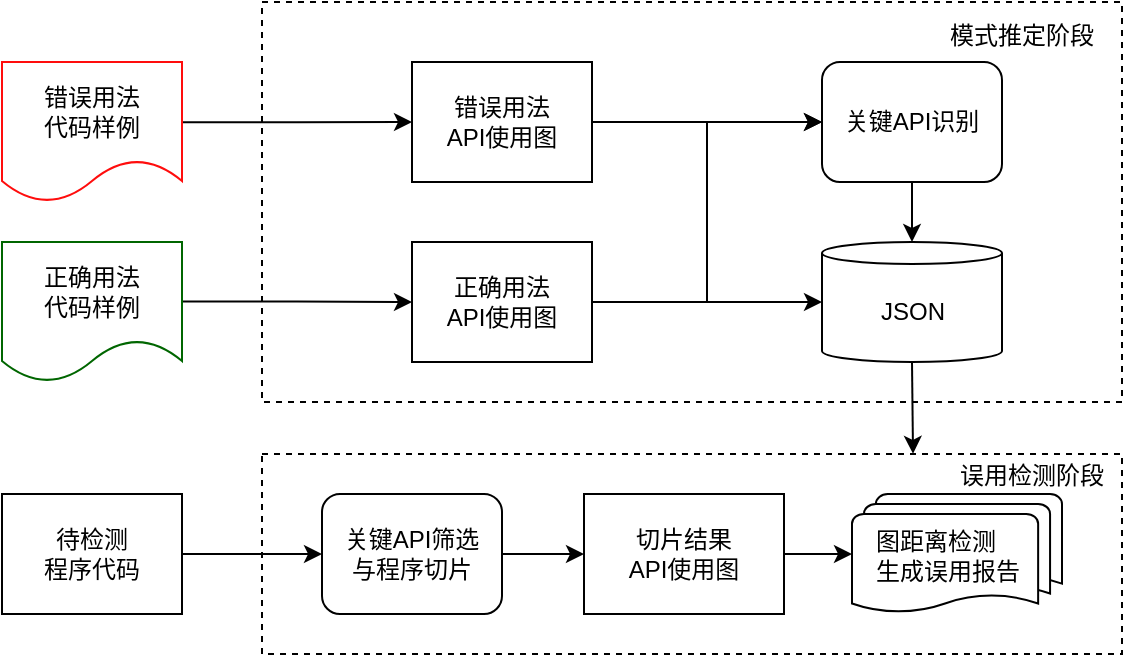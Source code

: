 <mxfile version="22.1.18" type="github">
  <diagram name="第 1 页" id="BHTW1L4lhSjuZmLHNevs">
    <mxGraphModel dx="1024" dy="561" grid="1" gridSize="10" guides="1" tooltips="1" connect="1" arrows="1" fold="1" page="1" pageScale="1" pageWidth="827" pageHeight="1169" math="0" shadow="0">
      <root>
        <mxCell id="0" />
        <mxCell id="1" parent="0" />
        <mxCell id="PbvFx5e7q9G6nNPMSu9I-27" value="" style="rounded=0;whiteSpace=wrap;html=1;dashed=1;fillColor=none;" vertex="1" parent="1">
          <mxGeometry x="240" y="160" width="430" height="200" as="geometry" />
        </mxCell>
        <mxCell id="PbvFx5e7q9G6nNPMSu9I-9" value="" style="edgeStyle=orthogonalEdgeStyle;rounded=0;orthogonalLoop=1;jettySize=auto;html=1;exitX=0.999;exitY=0.425;exitDx=0;exitDy=0;exitPerimeter=0;" edge="1" parent="1" source="PbvFx5e7q9G6nNPMSu9I-2" target="PbvFx5e7q9G6nNPMSu9I-8">
          <mxGeometry relative="1" as="geometry" />
        </mxCell>
        <mxCell id="PbvFx5e7q9G6nNPMSu9I-2" value="正确用法&lt;br&gt;代码样例" style="shape=document;whiteSpace=wrap;html=1;boundedLbl=1;strokeColor=#006600;" vertex="1" parent="1">
          <mxGeometry x="110" y="280" width="90" height="70" as="geometry" />
        </mxCell>
        <mxCell id="PbvFx5e7q9G6nNPMSu9I-17" style="edgeStyle=orthogonalEdgeStyle;rounded=0;orthogonalLoop=1;jettySize=auto;html=1;exitX=1;exitY=0.5;exitDx=0;exitDy=0;entryX=0;entryY=0.5;entryDx=0;entryDy=0;" edge="1" parent="1" source="PbvFx5e7q9G6nNPMSu9I-8" target="PbvFx5e7q9G6nNPMSu9I-13">
          <mxGeometry relative="1" as="geometry" />
        </mxCell>
        <mxCell id="PbvFx5e7q9G6nNPMSu9I-24" style="edgeStyle=orthogonalEdgeStyle;rounded=0;orthogonalLoop=1;jettySize=auto;html=1;" edge="1" parent="1" source="PbvFx5e7q9G6nNPMSu9I-8" target="PbvFx5e7q9G6nNPMSu9I-21">
          <mxGeometry relative="1" as="geometry" />
        </mxCell>
        <mxCell id="PbvFx5e7q9G6nNPMSu9I-8" value="正确用法&lt;br&gt;API使用图" style="whiteSpace=wrap;html=1;" vertex="1" parent="1">
          <mxGeometry x="315" y="280" width="90" height="60" as="geometry" />
        </mxCell>
        <mxCell id="PbvFx5e7q9G6nNPMSu9I-10" value="" style="edgeStyle=orthogonalEdgeStyle;rounded=0;orthogonalLoop=1;jettySize=auto;html=1;exitX=0.993;exitY=0.43;exitDx=0;exitDy=0;exitPerimeter=0;" edge="1" parent="1" source="PbvFx5e7q9G6nNPMSu9I-11" target="PbvFx5e7q9G6nNPMSu9I-12">
          <mxGeometry relative="1" as="geometry" />
        </mxCell>
        <mxCell id="PbvFx5e7q9G6nNPMSu9I-11" value="错误用法&lt;br&gt;代码样例" style="shape=document;whiteSpace=wrap;html=1;boundedLbl=1;strokeColor=#FF0D0D;" vertex="1" parent="1">
          <mxGeometry x="110" y="190" width="90" height="70" as="geometry" />
        </mxCell>
        <mxCell id="PbvFx5e7q9G6nNPMSu9I-14" style="edgeStyle=orthogonalEdgeStyle;rounded=0;orthogonalLoop=1;jettySize=auto;html=1;" edge="1" parent="1" source="PbvFx5e7q9G6nNPMSu9I-12" target="PbvFx5e7q9G6nNPMSu9I-13">
          <mxGeometry relative="1" as="geometry" />
        </mxCell>
        <mxCell id="PbvFx5e7q9G6nNPMSu9I-12" value="错误用法&lt;br&gt;API使用图" style="whiteSpace=wrap;html=1;" vertex="1" parent="1">
          <mxGeometry x="315" y="190" width="90" height="60" as="geometry" />
        </mxCell>
        <mxCell id="PbvFx5e7q9G6nNPMSu9I-19" style="edgeStyle=orthogonalEdgeStyle;rounded=0;orthogonalLoop=1;jettySize=auto;html=1;entryX=1;entryY=0.5;entryDx=0;entryDy=0;entryPerimeter=0;" edge="1" parent="1" source="PbvFx5e7q9G6nNPMSu9I-13" target="PbvFx5e7q9G6nNPMSu9I-21">
          <mxGeometry relative="1" as="geometry">
            <mxPoint x="463" y="270" as="targetPoint" />
          </mxGeometry>
        </mxCell>
        <mxCell id="PbvFx5e7q9G6nNPMSu9I-13" value="关键API识别" style="rounded=1;whiteSpace=wrap;html=1;" vertex="1" parent="1">
          <mxGeometry x="520" y="190" width="90" height="60" as="geometry" />
        </mxCell>
        <mxCell id="PbvFx5e7q9G6nNPMSu9I-26" value="" style="group" vertex="1" connectable="0" parent="1">
          <mxGeometry x="520" y="280" width="90" height="60" as="geometry" />
        </mxCell>
        <mxCell id="PbvFx5e7q9G6nNPMSu9I-21" value="" style="strokeWidth=1;html=1;shape=mxgraph.flowchart.direct_data;whiteSpace=wrap;rotation=-90;" vertex="1" parent="PbvFx5e7q9G6nNPMSu9I-26">
          <mxGeometry x="15" y="-15" width="60" height="90" as="geometry" />
        </mxCell>
        <mxCell id="PbvFx5e7q9G6nNPMSu9I-23" value="JSON" style="text;html=1;align=center;verticalAlign=middle;resizable=0;points=[];autosize=1;strokeColor=none;fillColor=none;" vertex="1" parent="PbvFx5e7q9G6nNPMSu9I-26">
          <mxGeometry x="15" y="20" width="60" height="30" as="geometry" />
        </mxCell>
        <mxCell id="PbvFx5e7q9G6nNPMSu9I-28" value="模式推定阶段&lt;span style=&quot;font-size: medium; text-align: start;&quot;&gt;&lt;/span&gt;" style="text;html=1;strokeColor=none;fillColor=none;align=center;verticalAlign=middle;whiteSpace=wrap;rounded=0;" vertex="1" parent="1">
          <mxGeometry x="580" y="160" width="80" height="30" as="geometry" />
        </mxCell>
        <mxCell id="PbvFx5e7q9G6nNPMSu9I-36" style="edgeStyle=orthogonalEdgeStyle;rounded=0;orthogonalLoop=1;jettySize=auto;html=1;exitX=1;exitY=0.5;exitDx=0;exitDy=0;" edge="1" parent="1" source="PbvFx5e7q9G6nNPMSu9I-29" target="PbvFx5e7q9G6nNPMSu9I-33">
          <mxGeometry relative="1" as="geometry" />
        </mxCell>
        <mxCell id="PbvFx5e7q9G6nNPMSu9I-29" value="待检测&lt;br&gt;程序代码" style="rounded=0;whiteSpace=wrap;html=1;" vertex="1" parent="1">
          <mxGeometry x="110" y="406" width="90" height="60" as="geometry" />
        </mxCell>
        <mxCell id="PbvFx5e7q9G6nNPMSu9I-30" value="" style="rounded=0;whiteSpace=wrap;html=1;fillColor=none;dashed=1;" vertex="1" parent="1">
          <mxGeometry x="240" y="386" width="430" height="100" as="geometry" />
        </mxCell>
        <mxCell id="PbvFx5e7q9G6nNPMSu9I-31" value="误用检测阶段&lt;span style=&quot;font-size: medium; text-align: start;&quot;&gt;&lt;/span&gt;" style="text;html=1;strokeColor=none;fillColor=none;align=center;verticalAlign=middle;whiteSpace=wrap;rounded=0;" vertex="1" parent="1">
          <mxGeometry x="580" y="380" width="90" height="30" as="geometry" />
        </mxCell>
        <mxCell id="PbvFx5e7q9G6nNPMSu9I-32" style="edgeStyle=orthogonalEdgeStyle;rounded=0;orthogonalLoop=1;jettySize=auto;html=1;entryX=0.757;entryY=-0.001;entryDx=0;entryDy=0;entryPerimeter=0;" edge="1" parent="1" target="PbvFx5e7q9G6nNPMSu9I-30">
          <mxGeometry relative="1" as="geometry">
            <mxPoint x="565" y="340" as="sourcePoint" />
          </mxGeometry>
        </mxCell>
        <mxCell id="PbvFx5e7q9G6nNPMSu9I-37" style="edgeStyle=orthogonalEdgeStyle;rounded=0;orthogonalLoop=1;jettySize=auto;html=1;" edge="1" parent="1" source="PbvFx5e7q9G6nNPMSu9I-33" target="PbvFx5e7q9G6nNPMSu9I-34">
          <mxGeometry relative="1" as="geometry" />
        </mxCell>
        <mxCell id="PbvFx5e7q9G6nNPMSu9I-33" value="关键API筛选&lt;br&gt;与程序切片" style="rounded=1;whiteSpace=wrap;html=1;" vertex="1" parent="1">
          <mxGeometry x="270" y="406" width="90" height="60" as="geometry" />
        </mxCell>
        <mxCell id="PbvFx5e7q9G6nNPMSu9I-34" value="切片结果&lt;br&gt;API使用图" style="rounded=0;whiteSpace=wrap;html=1;" vertex="1" parent="1">
          <mxGeometry x="401" y="406" width="100" height="60" as="geometry" />
        </mxCell>
        <mxCell id="PbvFx5e7q9G6nNPMSu9I-35" value="" style="strokeWidth=1;html=1;shape=mxgraph.flowchart.multi-document;whiteSpace=wrap;" vertex="1" parent="1">
          <mxGeometry x="535" y="406" width="105" height="60" as="geometry" />
        </mxCell>
        <mxCell id="PbvFx5e7q9G6nNPMSu9I-38" style="edgeStyle=orthogonalEdgeStyle;rounded=0;orthogonalLoop=1;jettySize=auto;html=1;exitX=1;exitY=0.5;exitDx=0;exitDy=0;entryX=0;entryY=0.5;entryDx=0;entryDy=0;entryPerimeter=0;" edge="1" parent="1" source="PbvFx5e7q9G6nNPMSu9I-34" target="PbvFx5e7q9G6nNPMSu9I-35">
          <mxGeometry relative="1" as="geometry" />
        </mxCell>
        <mxCell id="PbvFx5e7q9G6nNPMSu9I-39" value="图距离检测&lt;br style=&quot;border-color: var(--border-color);&quot;&gt;生成误用报告" style="text;html=1;strokeColor=none;fillColor=none;align=left;verticalAlign=middle;whiteSpace=wrap;rounded=0;" vertex="1" parent="1">
          <mxGeometry x="544.5" y="422" width="90" height="30" as="geometry" />
        </mxCell>
      </root>
    </mxGraphModel>
  </diagram>
</mxfile>
